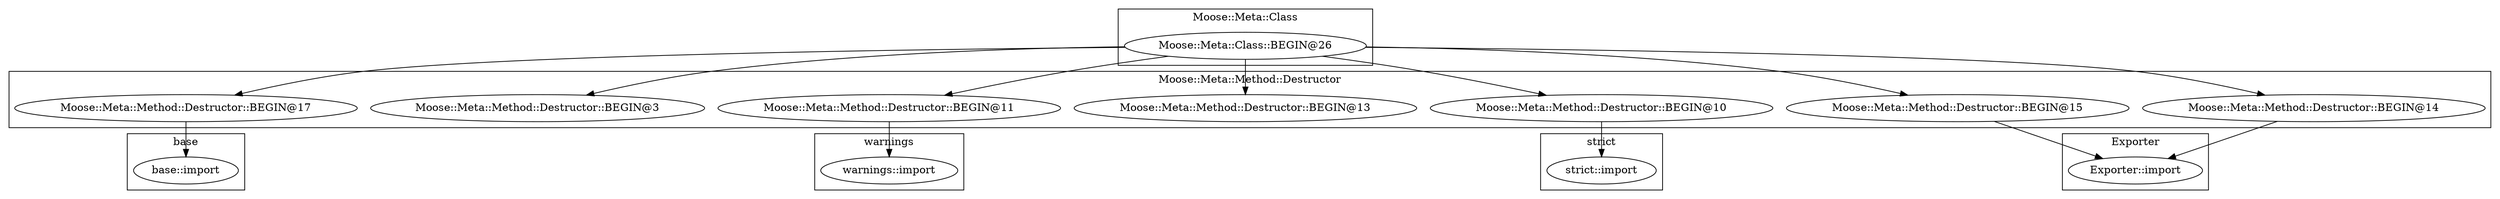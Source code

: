 digraph {
graph [overlap=false]
subgraph cluster_Moose_Meta_Class {
	label="Moose::Meta::Class";
	"Moose::Meta::Class::BEGIN@26";
}
subgraph cluster_Moose_Meta_Method_Destructor {
	label="Moose::Meta::Method::Destructor";
	"Moose::Meta::Method::Destructor::BEGIN@17";
	"Moose::Meta::Method::Destructor::BEGIN@11";
	"Moose::Meta::Method::Destructor::BEGIN@10";
	"Moose::Meta::Method::Destructor::BEGIN@13";
	"Moose::Meta::Method::Destructor::BEGIN@15";
	"Moose::Meta::Method::Destructor::BEGIN@3";
	"Moose::Meta::Method::Destructor::BEGIN@14";
}
subgraph cluster_base {
	label="base";
	"base::import";
}
subgraph cluster_Exporter {
	label="Exporter";
	"Exporter::import";
}
subgraph cluster_warnings {
	label="warnings";
	"warnings::import";
}
subgraph cluster_strict {
	label="strict";
	"strict::import";
}
"Moose::Meta::Class::BEGIN@26" -> "Moose::Meta::Method::Destructor::BEGIN@17";
"Moose::Meta::Method::Destructor::BEGIN@14" -> "Exporter::import";
"Moose::Meta::Method::Destructor::BEGIN@15" -> "Exporter::import";
"Moose::Meta::Class::BEGIN@26" -> "Moose::Meta::Method::Destructor::BEGIN@13";
"Moose::Meta::Method::Destructor::BEGIN@17" -> "base::import";
"Moose::Meta::Method::Destructor::BEGIN@11" -> "warnings::import";
"Moose::Meta::Class::BEGIN@26" -> "Moose::Meta::Method::Destructor::BEGIN@14";
"Moose::Meta::Method::Destructor::BEGIN@10" -> "strict::import";
"Moose::Meta::Class::BEGIN@26" -> "Moose::Meta::Method::Destructor::BEGIN@15";
"Moose::Meta::Class::BEGIN@26" -> "Moose::Meta::Method::Destructor::BEGIN@10";
"Moose::Meta::Class::BEGIN@26" -> "Moose::Meta::Method::Destructor::BEGIN@11";
"Moose::Meta::Class::BEGIN@26" -> "Moose::Meta::Method::Destructor::BEGIN@3";
}
